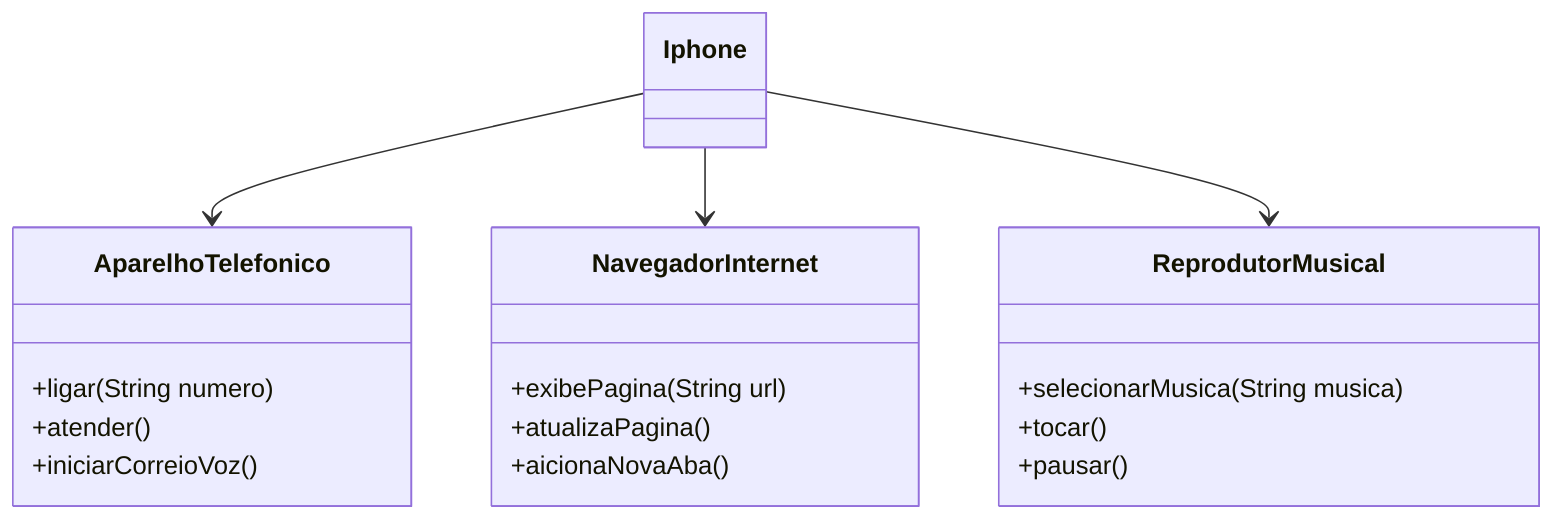 classDiagram
    Iphone-->AparelhoTelefonico  
    Iphone-->NavegadorInternet
   Iphone-->ReprodutorMusical
   class Iphone{
    
}
    class ReprodutorMusical{
      +selecionarMusica(String musica)
      +tocar()
      +pausar()
    }
    class NavegadorInternet{
    +exibePagina(String url)
    +atualizaPagina()
    +aicionaNovaAba()
    }
    class AparelhoTelefonico{
      +ligar(String numero)
      +atender()
      +iniciarCorreioVoz()
    }